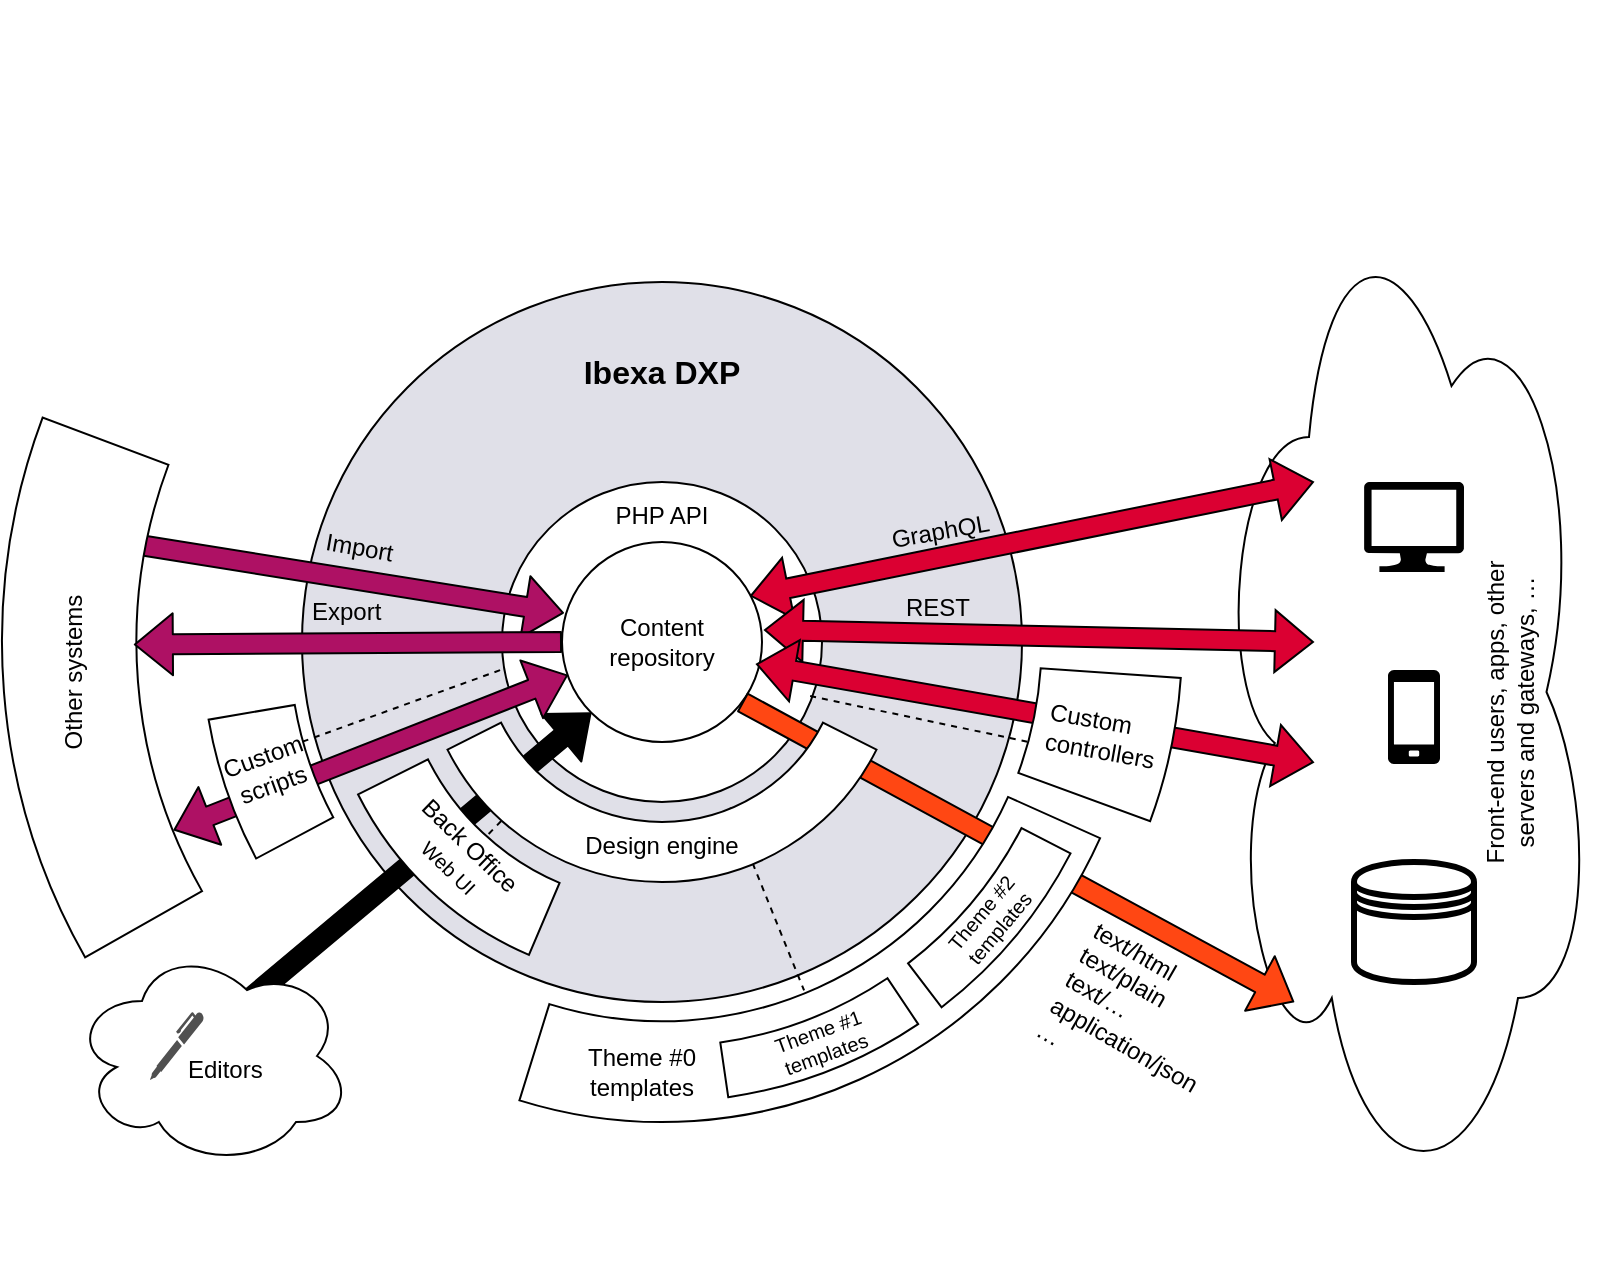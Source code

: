 <mxfile version="22.1.11" type="device">
  <diagram name="Page-1" id="f8_rqeTz-FgpLIzKiwaT">
    <mxGraphModel dx="1242" dy="793" grid="1" gridSize="10" guides="1" tooltips="1" connect="1" arrows="1" fold="1" page="1" pageScale="1" pageWidth="1169" pageHeight="827" math="0" shadow="0">
      <root>
        <mxCell id="0" />
        <mxCell id="1" parent="0" />
        <mxCell id="Bpesjk86SLvVQDSes9p--4" value="" style="group;fillColor=none;" vertex="1" connectable="0" parent="1">
          <mxGeometry x="646" y="90" width="190" height="510" as="geometry" />
        </mxCell>
        <mxCell id="W4IH80t9aYKXsO4aeI2j-52" value="" style="ellipse;shape=cloud;whiteSpace=wrap;html=1;fontSize=12;" parent="Bpesjk86SLvVQDSes9p--4" vertex="1">
          <mxGeometry width="190" height="510" as="geometry" />
        </mxCell>
        <mxCell id="W4IH80t9aYKXsO4aeI2j-59" value="" style="sketch=0;pointerEvents=1;shadow=0;dashed=0;html=1;strokeColor=none;fillColor=#000000;labelPosition=center;verticalLabelPosition=bottom;verticalAlign=top;outlineConnect=0;align=center;shape=mxgraph.office.devices.cell_phone_generic;fontSize=12;" parent="Bpesjk86SLvVQDSes9p--4" vertex="1">
          <mxGeometry x="87" y="244" width="26" height="47" as="geometry" />
        </mxCell>
        <mxCell id="W4IH80t9aYKXsO4aeI2j-60" value="" style="sketch=0;aspect=fixed;pointerEvents=1;shadow=0;dashed=0;html=1;strokeColor=none;labelPosition=center;verticalLabelPosition=bottom;verticalAlign=top;align=center;fillColor=#000000;shape=mxgraph.azure.computer;fontSize=12;" parent="Bpesjk86SLvVQDSes9p--4" vertex="1">
          <mxGeometry x="75" y="150" width="50" height="45" as="geometry" />
        </mxCell>
        <mxCell id="W4IH80t9aYKXsO4aeI2j-61" value="" style="shape=datastore;whiteSpace=wrap;html=1;fontSize=12;fillColor=none;strokeWidth=3;" parent="Bpesjk86SLvVQDSes9p--4" vertex="1">
          <mxGeometry x="70" y="340" width="60" height="60" as="geometry" />
        </mxCell>
        <mxCell id="W4IH80t9aYKXsO4aeI2j-62" value="Front-end users, apps, other servers and gateways, …" style="text;html=1;strokeColor=none;fillColor=none;align=center;verticalAlign=middle;whiteSpace=wrap;rounded=0;horizontal=0;" parent="Bpesjk86SLvVQDSes9p--4" vertex="1">
          <mxGeometry x="128" y="170" width="40" height="190" as="geometry" />
        </mxCell>
        <mxCell id="W4IH80t9aYKXsO4aeI2j-19" value="" style="ellipse;whiteSpace=wrap;html=1;aspect=fixed;rounded=1;fillColor=#E0E0E8;" parent="1" vertex="1">
          <mxGeometry x="190" y="140" width="360" height="360" as="geometry" />
        </mxCell>
        <mxCell id="W4IH80t9aYKXsO4aeI2j-2" value="" style="ellipse;whiteSpace=wrap;html=1;aspect=fixed;rounded=1;" parent="1" vertex="1">
          <mxGeometry x="290" y="240" width="160" height="160" as="geometry" />
        </mxCell>
        <mxCell id="W4IH80t9aYKXsO4aeI2j-1" value="Content&lt;br&gt;repository" style="ellipse;whiteSpace=wrap;html=1;aspect=fixed;rounded=1;" parent="1" vertex="1">
          <mxGeometry x="320" y="270" width="100" height="100" as="geometry" />
        </mxCell>
        <mxCell id="W4IH80t9aYKXsO4aeI2j-3" value="PHP API" style="text;html=1;strokeColor=none;fillColor=none;align=center;verticalAlign=middle;whiteSpace=wrap;rounded=1;arcSize=0;glass=0;" parent="1" vertex="1">
          <mxGeometry x="340" y="242" width="60" height="30" as="geometry" />
        </mxCell>
        <mxCell id="W4IH80t9aYKXsO4aeI2j-20" value="Ibexa DXP" style="text;html=1;strokeColor=none;fillColor=none;align=center;verticalAlign=middle;whiteSpace=wrap;rounded=0;fontSize=16;fontStyle=1" parent="1" vertex="1">
          <mxGeometry x="320" y="170" width="100" height="30" as="geometry" />
        </mxCell>
        <mxCell id="W4IH80t9aYKXsO4aeI2j-21" value="" style="endArrow=none;dashed=1;html=1;rounded=1;fontSize=16;exitX=0.165;exitY=0.873;exitDx=0;exitDy=0;exitPerimeter=0;" parent="1" source="W4IH80t9aYKXsO4aeI2j-10" edge="1">
          <mxGeometry width="50" height="50" relative="1" as="geometry">
            <mxPoint x="410" y="370" as="sourcePoint" />
            <mxPoint x="260" y="440" as="targetPoint" />
          </mxGeometry>
        </mxCell>
        <mxCell id="W4IH80t9aYKXsO4aeI2j-22" value="" style="endArrow=none;dashed=1;html=1;rounded=1;fontSize=16;entryX=0.648;entryY=0.863;entryDx=0;entryDy=0;entryPerimeter=0;exitX=0.642;exitY=0.845;exitDx=0;exitDy=0;exitPerimeter=0;" parent="1" source="W4IH80t9aYKXsO4aeI2j-10" edge="1">
          <mxGeometry width="50" height="50" relative="1" as="geometry">
            <mxPoint x="420" y="430" as="sourcePoint" />
            <mxPoint x="441.04" y="494.24" as="targetPoint" />
          </mxGeometry>
        </mxCell>
        <mxCell id="W4IH80t9aYKXsO4aeI2j-31" value="" style="shape=flexArrow;endArrow=classic;html=1;rounded=1;fontSize=10;entryX=0;entryY=1;entryDx=0;entryDy=0;labelBackgroundColor=#FFFFFF;fillColor=#000000;exitX=0.172;exitY=0.797;exitDx=0;exitDy=0;exitPerimeter=0;" parent="1" source="W4IH80t9aYKXsO4aeI2j-43" target="W4IH80t9aYKXsO4aeI2j-1" edge="1">
          <mxGeometry width="50" height="50" relative="1" as="geometry">
            <mxPoint x="130" y="560" as="sourcePoint" />
            <mxPoint x="510" y="330" as="targetPoint" />
          </mxGeometry>
        </mxCell>
        <mxCell id="W4IH80t9aYKXsO4aeI2j-15" value="" style="verticalLabelPosition=bottom;verticalAlign=top;html=1;shape=mxgraph.basic.partConcEllipse;startAngle=0.564;endAngle=0.676;arcWidth=0.23;rounded=1;glass=0;strokeColor=#000000;" parent="1" vertex="1">
          <mxGeometry x="200" y="150" width="340" height="340" as="geometry" />
        </mxCell>
        <mxCell id="W4IH80t9aYKXsO4aeI2j-16" value="Back Office&lt;br&gt;&lt;font style=&quot;font-size: 10px;&quot;&gt;Web UI&lt;/font&gt;" style="text;html=1;strokeColor=none;fillColor=none;align=center;verticalAlign=middle;whiteSpace=wrap;rounded=0;rotation=44;" parent="1" vertex="1">
          <mxGeometry x="229" y="412" width="80" height="30" as="geometry" />
        </mxCell>
        <mxCell id="W4IH80t9aYKXsO4aeI2j-41" value="" style="shape=flexArrow;endArrow=classic;html=1;rounded=1;labelBackgroundColor=#FFFFFF;fontSize=10;fillColor=#FF4713;entryX=0.211;entryY=0.804;entryDx=0;entryDy=0;entryPerimeter=0;" parent="1" edge="1" target="W4IH80t9aYKXsO4aeI2j-52">
          <mxGeometry width="50" height="50" relative="1" as="geometry">
            <mxPoint x="410" y="350" as="sourcePoint" />
            <mxPoint x="720" y="530" as="targetPoint" />
          </mxGeometry>
        </mxCell>
        <mxCell id="W4IH80t9aYKXsO4aeI2j-12" value="" style="verticalLabelPosition=bottom;verticalAlign=top;html=1;shape=mxgraph.basic.partConcEllipse;startAngle=0.317;endAngle=0.548;arcWidth=0.21;rounded=1;glass=0;strokeColor=#000000;" parent="1" vertex="1">
          <mxGeometry x="130" y="80" width="480" height="480" as="geometry" />
        </mxCell>
        <mxCell id="W4IH80t9aYKXsO4aeI2j-26" value="" style="verticalLabelPosition=bottom;verticalAlign=top;html=1;shape=mxgraph.basic.partConcEllipse;startAngle=0.326;endAngle=0.396;arcWidth=0.12;rounded=1;glass=0;strokeColor=#000000;" parent="1" vertex="1">
          <mxGeometry x="140" y="90" width="460" height="460" as="geometry" />
        </mxCell>
        <mxCell id="W4IH80t9aYKXsO4aeI2j-17" value="" style="verticalLabelPosition=bottom;verticalAlign=top;html=1;shape=mxgraph.basic.partConcEllipse;startAngle=0.406;endAngle=0.477;arcWidth=0.12;rounded=1;glass=0;strokeColor=#000000;" parent="1" vertex="1">
          <mxGeometry x="140" y="90" width="460" height="460" as="geometry" />
        </mxCell>
        <mxCell id="W4IH80t9aYKXsO4aeI2j-10" value="" style="verticalLabelPosition=bottom;verticalAlign=top;html=1;shape=mxgraph.basic.partConcEllipse;startAngle=0.324;endAngle=0.676;arcWidth=0.25;rounded=1;glass=0;strokeColor=#000000;" parent="1" vertex="1">
          <mxGeometry x="250" y="200" width="240" height="240" as="geometry" />
        </mxCell>
        <mxCell id="W4IH80t9aYKXsO4aeI2j-42" value="text/html&lt;br&gt;text/plain&lt;br&gt;text/…&lt;br&gt;application/json&lt;br&gt;…" style="text;html=1;align=left;verticalAlign=middle;resizable=0;points=[];autosize=1;strokeColor=none;fillColor=none;fontSize=12;rotation=30;" parent="1" vertex="1">
          <mxGeometry x="564" y="469" width="110" height="90" as="geometry" />
        </mxCell>
        <mxCell id="W4IH80t9aYKXsO4aeI2j-14" value="Design engine" style="text;html=1;strokeColor=none;fillColor=none;align=center;verticalAlign=middle;whiteSpace=wrap;rounded=0;" parent="1" vertex="1">
          <mxGeometry x="330" y="407" width="80" height="30" as="geometry" />
        </mxCell>
        <mxCell id="W4IH80t9aYKXsO4aeI2j-46" value="" style="shape=flexArrow;endArrow=classic;html=1;rounded=1;labelBackgroundColor=#FFFFFF;fontSize=12;fillColor=#AE1164;entryX=0.01;entryY=0.355;entryDx=0;entryDy=0;entryPerimeter=0;exitX=0.094;exitY=0.422;exitDx=0;exitDy=0;exitPerimeter=0;" parent="1" source="W4IH80t9aYKXsO4aeI2j-43" target="W4IH80t9aYKXsO4aeI2j-1" edge="1">
          <mxGeometry width="50" height="50" relative="1" as="geometry">
            <mxPoint x="100" y="320" as="sourcePoint" />
            <mxPoint x="170" y="272" as="targetPoint" />
          </mxGeometry>
        </mxCell>
        <mxCell id="W4IH80t9aYKXsO4aeI2j-43" value="" style="verticalLabelPosition=bottom;verticalAlign=top;html=1;shape=mxgraph.basic.partConcEllipse;startAngle=0.668;endAngle=0.807;arcWidth=0.21;rounded=1;glass=0;strokeColor=#000000;" parent="1" vertex="1">
          <mxGeometry x="40" width="640" height="640" as="geometry" />
        </mxCell>
        <mxCell id="W4IH80t9aYKXsO4aeI2j-45" value="Other systems" style="text;html=1;strokeColor=none;fillColor=none;align=center;verticalAlign=middle;whiteSpace=wrap;rounded=0;fontSize=12;horizontal=0;" parent="1" vertex="1">
          <mxGeometry x="56" y="290" width="40" height="90" as="geometry" />
        </mxCell>
        <mxCell id="W4IH80t9aYKXsO4aeI2j-47" value="Import" style="text;html=1;strokeColor=none;fillColor=none;align=left;verticalAlign=middle;whiteSpace=wrap;rounded=0;fontSize=12;rotation=10;" parent="1" vertex="1">
          <mxGeometry x="200" y="260" width="60" height="30" as="geometry" />
        </mxCell>
        <mxCell id="W4IH80t9aYKXsO4aeI2j-48" value="" style="shape=flexArrow;endArrow=classic;html=1;rounded=1;labelBackgroundColor=#FFFFFF;fontSize=12;fillColor=#AE1164;entryX=0.103;entryY=0.502;entryDx=0;entryDy=0;entryPerimeter=0;exitX=0;exitY=0.5;exitDx=0;exitDy=0;" parent="1" source="W4IH80t9aYKXsO4aeI2j-1" target="W4IH80t9aYKXsO4aeI2j-43" edge="1">
          <mxGeometry width="50" height="50" relative="1" as="geometry">
            <mxPoint x="320" y="330" as="sourcePoint" />
            <mxPoint x="270" y="720" as="targetPoint" />
          </mxGeometry>
        </mxCell>
        <mxCell id="W4IH80t9aYKXsO4aeI2j-49" value="Export" style="text;html=1;strokeColor=none;fillColor=none;align=left;verticalAlign=middle;whiteSpace=wrap;rounded=0;fontSize=12;rotation=0;" parent="1" vertex="1">
          <mxGeometry x="193" y="290" width="60" height="30" as="geometry" />
        </mxCell>
        <mxCell id="W4IH80t9aYKXsO4aeI2j-50" value="" style="shape=flexArrow;endArrow=classic;startArrow=classic;html=1;rounded=1;labelBackgroundColor=#FFFFFF;fontSize=12;fillColor=#AE1164;entryX=0.03;entryY=0.665;entryDx=0;entryDy=0;entryPerimeter=0;exitX=0.134;exitY=0.647;exitDx=0;exitDy=0;exitPerimeter=0;" parent="1" source="W4IH80t9aYKXsO4aeI2j-43" target="W4IH80t9aYKXsO4aeI2j-1" edge="1">
          <mxGeometry width="100" height="100" relative="1" as="geometry">
            <mxPoint x="490" y="510" as="sourcePoint" />
            <mxPoint x="590" y="410" as="targetPoint" />
          </mxGeometry>
        </mxCell>
        <mxCell id="Bpesjk86SLvVQDSes9p--1" value="" style="verticalLabelPosition=bottom;verticalAlign=top;html=1;shape=mxgraph.basic.partConcEllipse;startAngle=0.672;endAngle=0.723;arcWidth=0.19;rounded=1;glass=0;strokeColor=#000000;" vertex="1" parent="1">
          <mxGeometry x="140" y="90" width="460" height="460" as="geometry" />
        </mxCell>
        <mxCell id="W4IH80t9aYKXsO4aeI2j-51" value="Custom scripts" style="text;html=1;strokeColor=none;fillColor=none;align=center;verticalAlign=middle;whiteSpace=wrap;rounded=0;fontSize=12;rotation=-20;" parent="1" vertex="1">
          <mxGeometry x="143" y="369" width="60" height="30" as="geometry" />
        </mxCell>
        <mxCell id="W4IH80t9aYKXsO4aeI2j-53" value="GraphQL" style="text;html=1;strokeColor=none;fillColor=none;align=left;verticalAlign=middle;whiteSpace=wrap;rounded=0;fontSize=12;rotation=-10;" parent="1" vertex="1">
          <mxGeometry x="483" y="249" width="60" height="30" as="geometry" />
        </mxCell>
        <mxCell id="W4IH80t9aYKXsO4aeI2j-54" value="REST" style="text;html=1;strokeColor=none;fillColor=none;align=left;verticalAlign=middle;whiteSpace=wrap;rounded=0;fontSize=12;rotation=0;" parent="1" vertex="1">
          <mxGeometry x="490" y="288" width="60" height="30" as="geometry" />
        </mxCell>
        <mxCell id="W4IH80t9aYKXsO4aeI2j-55" value="" style="shape=flexArrow;endArrow=classic;startArrow=classic;html=1;rounded=0;fontSize=12;labelBackgroundColor=default;fillColor=#DB0032;entryX=0.94;entryY=0.27;entryDx=0;entryDy=0;endSize=6;gradientColor=none;entryPerimeter=0;exitX=0.263;exitY=0.294;exitDx=0;exitDy=0;exitPerimeter=0;" parent="1" target="W4IH80t9aYKXsO4aeI2j-1" edge="1" source="W4IH80t9aYKXsO4aeI2j-52">
          <mxGeometry width="100" height="100" relative="1" as="geometry">
            <mxPoint x="720" y="280" as="sourcePoint" />
            <mxPoint x="550" y="270" as="targetPoint" />
          </mxGeometry>
        </mxCell>
        <mxCell id="W4IH80t9aYKXsO4aeI2j-56" value="" style="shape=flexArrow;endArrow=classic;startArrow=classic;html=1;rounded=0;fontSize=12;fillColor=#DB0032;entryX=1.01;entryY=0.44;entryDx=0;entryDy=0;entryPerimeter=0;exitX=0.263;exitY=0.451;exitDx=0;exitDy=0;exitPerimeter=0;" parent="1" target="W4IH80t9aYKXsO4aeI2j-1" edge="1" source="W4IH80t9aYKXsO4aeI2j-52">
          <mxGeometry width="100" height="100" relative="1" as="geometry">
            <mxPoint x="720" y="340" as="sourcePoint" />
            <mxPoint x="420" y="310" as="targetPoint" />
          </mxGeometry>
        </mxCell>
        <mxCell id="W4IH80t9aYKXsO4aeI2j-58" value="" style="shape=flexArrow;endArrow=classic;startArrow=classic;html=1;rounded=0;fontSize=12;fillColor=#db0032;entryX=0.97;entryY=0.61;entryDx=0;entryDy=0;entryPerimeter=0;exitX=0.263;exitY=0.569;exitDx=0;exitDy=0;exitPerimeter=0;" parent="1" target="W4IH80t9aYKXsO4aeI2j-1" edge="1" source="W4IH80t9aYKXsO4aeI2j-52">
          <mxGeometry width="100" height="100" relative="1" as="geometry">
            <mxPoint x="720" y="440" as="sourcePoint" />
            <mxPoint x="550" y="370" as="targetPoint" />
          </mxGeometry>
        </mxCell>
        <mxCell id="W4IH80t9aYKXsO4aeI2j-27" value="Theme #1&lt;br style=&quot;font-size: 10px;&quot;&gt;templates" style="text;html=1;strokeColor=none;fillColor=none;align=center;verticalAlign=middle;whiteSpace=wrap;rounded=0;fontSize=10;rotation=-20;" parent="1" vertex="1">
          <mxGeometry x="420" y="505" width="60" height="30" as="geometry" />
        </mxCell>
        <mxCell id="W4IH80t9aYKXsO4aeI2j-24" value="Theme #2&lt;br style=&quot;font-size: 10px;&quot;&gt;templates" style="text;html=1;strokeColor=none;fillColor=none;align=center;verticalAlign=middle;whiteSpace=wrap;rounded=0;fontSize=10;rotation=-50;" parent="1" vertex="1">
          <mxGeometry x="504" y="444" width="60" height="30" as="geometry" />
        </mxCell>
        <mxCell id="Bpesjk86SLvVQDSes9p--3" value="" style="verticalLabelPosition=bottom;verticalAlign=top;html=1;shape=mxgraph.basic.partConcEllipse;startAngle=0.261;endAngle=0.306;arcWidth=0.27;rounded=1;glass=0;strokeColor=#000000;" vertex="1" parent="1">
          <mxGeometry x="110" y="60" width="520" height="520" as="geometry" />
        </mxCell>
        <mxCell id="W4IH80t9aYKXsO4aeI2j-23" value="Theme #0&lt;br&gt;templates" style="text;html=1;strokeColor=none;fillColor=none;align=center;verticalAlign=middle;whiteSpace=wrap;rounded=0;fontSize=12;rotation=0;" parent="1" vertex="1">
          <mxGeometry x="300" y="520" width="120" height="30" as="geometry" />
        </mxCell>
        <mxCell id="W4IH80t9aYKXsO4aeI2j-66" value="" style="group" parent="1" vertex="1" connectable="0">
          <mxGeometry x="75" y="472" width="140" height="110" as="geometry" />
        </mxCell>
        <mxCell id="W4IH80t9aYKXsO4aeI2j-63" value="" style="ellipse;shape=cloud;whiteSpace=wrap;html=1;fillColor=#FFFFFF;" parent="W4IH80t9aYKXsO4aeI2j-66" vertex="1">
          <mxGeometry width="140" height="110" as="geometry" />
        </mxCell>
        <mxCell id="W4IH80t9aYKXsO4aeI2j-64" value="" style="sketch=0;pointerEvents=1;shadow=0;dashed=0;html=1;strokeColor=none;fillColor=#505050;labelPosition=center;verticalLabelPosition=bottom;verticalAlign=top;outlineConnect=0;align=center;shape=mxgraph.office.concepts.writing_pen;" parent="W4IH80t9aYKXsO4aeI2j-66" vertex="1">
          <mxGeometry x="39" y="33" width="27" height="34" as="geometry" />
        </mxCell>
        <mxCell id="W4IH80t9aYKXsO4aeI2j-65" value="Editors" style="text;html=1;strokeColor=none;fillColor=none;align=left;verticalAlign=middle;whiteSpace=wrap;rounded=0;" parent="W4IH80t9aYKXsO4aeI2j-66" vertex="1">
          <mxGeometry x="56" y="47" width="60" height="30" as="geometry" />
        </mxCell>
        <mxCell id="Bpesjk86SLvVQDSes9p--2" value="" style="endArrow=none;dashed=1;html=1;rounded=1;fontSize=16;entryX=0.154;entryY=0.596;entryDx=0;entryDy=0;exitX=-0.006;exitY=0.588;exitDx=0;exitDy=0;exitPerimeter=0;entryPerimeter=0;" edge="1" parent="1" source="W4IH80t9aYKXsO4aeI2j-2" target="Bpesjk86SLvVQDSes9p--3">
          <mxGeometry width="50" height="50" relative="1" as="geometry">
            <mxPoint x="414" y="643" as="sourcePoint" />
            <mxPoint x="451.04" y="734.24" as="targetPoint" />
          </mxGeometry>
        </mxCell>
        <mxCell id="W4IH80t9aYKXsO4aeI2j-57" value="Custom controllers" style="text;html=1;strokeColor=none;fillColor=none;align=left;verticalAlign=middle;whiteSpace=wrap;rounded=0;fontSize=12;rotation=10;" parent="1" vertex="1">
          <mxGeometry x="561" y="347" width="60" height="40" as="geometry" />
        </mxCell>
        <mxCell id="Bpesjk86SLvVQDSes9p--6" value="" style="endArrow=none;dashed=1;html=1;rounded=0;entryX=0.852;entryY=0.596;entryDx=0;entryDy=0;entryPerimeter=0;exitX=0.963;exitY=0.669;exitDx=0;exitDy=0;exitPerimeter=0;" edge="1" parent="1" source="W4IH80t9aYKXsO4aeI2j-2" target="Bpesjk86SLvVQDSes9p--3">
          <mxGeometry width="50" height="50" relative="1" as="geometry">
            <mxPoint x="560" y="430" as="sourcePoint" />
            <mxPoint x="610" y="380" as="targetPoint" />
          </mxGeometry>
        </mxCell>
      </root>
    </mxGraphModel>
  </diagram>
</mxfile>
